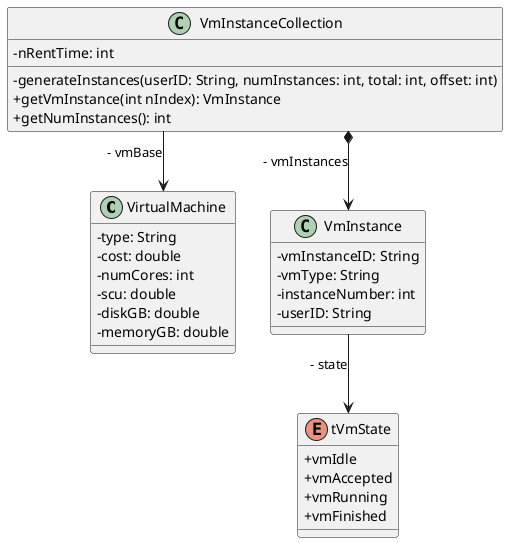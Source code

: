 @startuml
skinparam classAttributeIconSize 0
skinparam linetype ortho

class VirtualMachine
{
- type: String
- cost: double
- numCores: int
- scu: double
- diskGB: double
- memoryGB: double
}

class VmInstance
{
- vmInstanceID: String
- vmType: String
- instanceNumber: int
- userID: String
}

enum tVmState
{
+ vmIdle
+ vmAccepted
+ vmRunning
+ vmFinished
}

class VmInstanceCollection
{
- nRentTime: int
- generateInstances(userID: String, numInstances: int, total: int, offset: int)
+ getVmInstance(int nIndex): VmInstance
+ getNumInstances(): int
}

VmInstance -d-> tVmState: - state
VmInstanceCollection *--> VmInstance: "- vmInstances"
VmInstanceCollection --> VirtualMachine: "- vmBase"

@enduml
